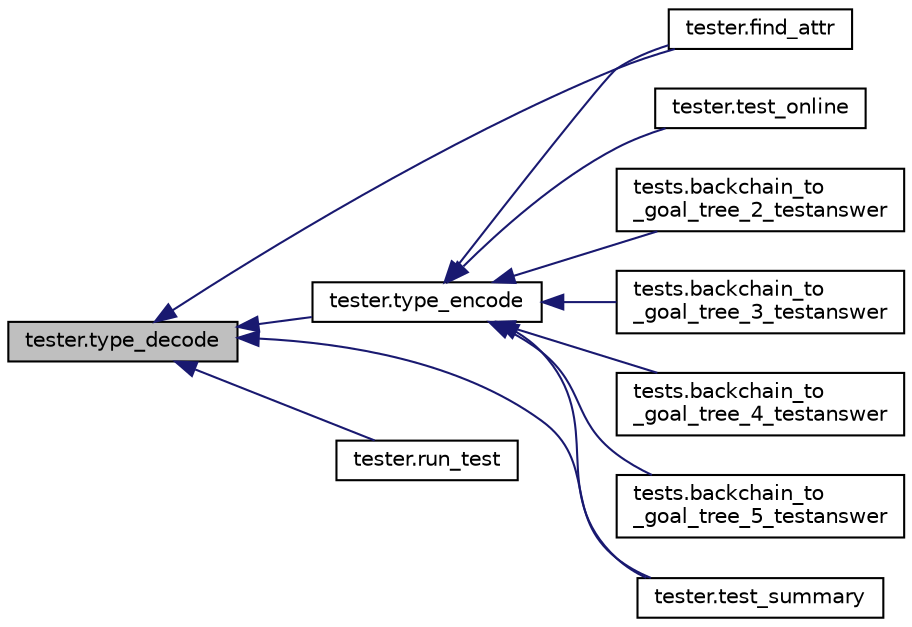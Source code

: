 digraph "tester.type_decode"
{
  edge [fontname="Helvetica",fontsize="10",labelfontname="Helvetica",labelfontsize="10"];
  node [fontname="Helvetica",fontsize="10",shape=record];
  rankdir="LR";
  Node1 [label="tester.type_decode",height=0.2,width=0.4,color="black", fillcolor="grey75", style="filled", fontcolor="black"];
  Node1 -> Node2 [dir="back",color="midnightblue",fontsize="10",style="solid",fontname="Helvetica"];
  Node2 [label="tester.type_encode",height=0.2,width=0.4,color="black", fillcolor="white", style="filled",URL="$namespacetester.html#ab0070cd7f476a591eddf95f7e39a3536"];
  Node2 -> Node3 [dir="back",color="midnightblue",fontsize="10",style="solid",fontname="Helvetica"];
  Node3 [label="tester.find_attr",height=0.2,width=0.4,color="black", fillcolor="white", style="filled",URL="$namespacetester.html#a7584d50b37dbb2865da4c1e24eddd9e9"];
  Node2 -> Node4 [dir="back",color="midnightblue",fontsize="10",style="solid",fontname="Helvetica"];
  Node4 [label="tester.test_online",height=0.2,width=0.4,color="black", fillcolor="white", style="filled",URL="$namespacetester.html#a442800266f41e51c108219d4a1e11330"];
  Node2 -> Node5 [dir="back",color="midnightblue",fontsize="10",style="solid",fontname="Helvetica"];
  Node5 [label="tester.test_summary",height=0.2,width=0.4,color="black", fillcolor="white", style="filled",URL="$namespacetester.html#ae3beeb9c73f38d965e46c52c1c5eb155"];
  Node2 -> Node6 [dir="back",color="midnightblue",fontsize="10",style="solid",fontname="Helvetica"];
  Node6 [label="tests.backchain_to\l_goal_tree_2_testanswer",height=0.2,width=0.4,color="black", fillcolor="white", style="filled",URL="$namespacetests.html#a24f12472a2f3d045583e3a1e03af88df"];
  Node2 -> Node7 [dir="back",color="midnightblue",fontsize="10",style="solid",fontname="Helvetica"];
  Node7 [label="tests.backchain_to\l_goal_tree_3_testanswer",height=0.2,width=0.4,color="black", fillcolor="white", style="filled",URL="$namespacetests.html#a219d9713f1dc40f384d24f13be881b8e"];
  Node2 -> Node8 [dir="back",color="midnightblue",fontsize="10",style="solid",fontname="Helvetica"];
  Node8 [label="tests.backchain_to\l_goal_tree_4_testanswer",height=0.2,width=0.4,color="black", fillcolor="white", style="filled",URL="$namespacetests.html#ad0f26c96cd1563b8859472371eafe0de"];
  Node2 -> Node9 [dir="back",color="midnightblue",fontsize="10",style="solid",fontname="Helvetica"];
  Node9 [label="tests.backchain_to\l_goal_tree_5_testanswer",height=0.2,width=0.4,color="black", fillcolor="white", style="filled",URL="$namespacetests.html#a713e7a631dbf9c55a2491cf636958a97"];
  Node1 -> Node3 [dir="back",color="midnightblue",fontsize="10",style="solid",fontname="Helvetica"];
  Node1 -> Node10 [dir="back",color="midnightblue",fontsize="10",style="solid",fontname="Helvetica"];
  Node10 [label="tester.run_test",height=0.2,width=0.4,color="black", fillcolor="white", style="filled",URL="$namespacetester.html#acc0b3a5243d2b8332a47e6415ce16a0f"];
  Node1 -> Node5 [dir="back",color="midnightblue",fontsize="10",style="solid",fontname="Helvetica"];
}
